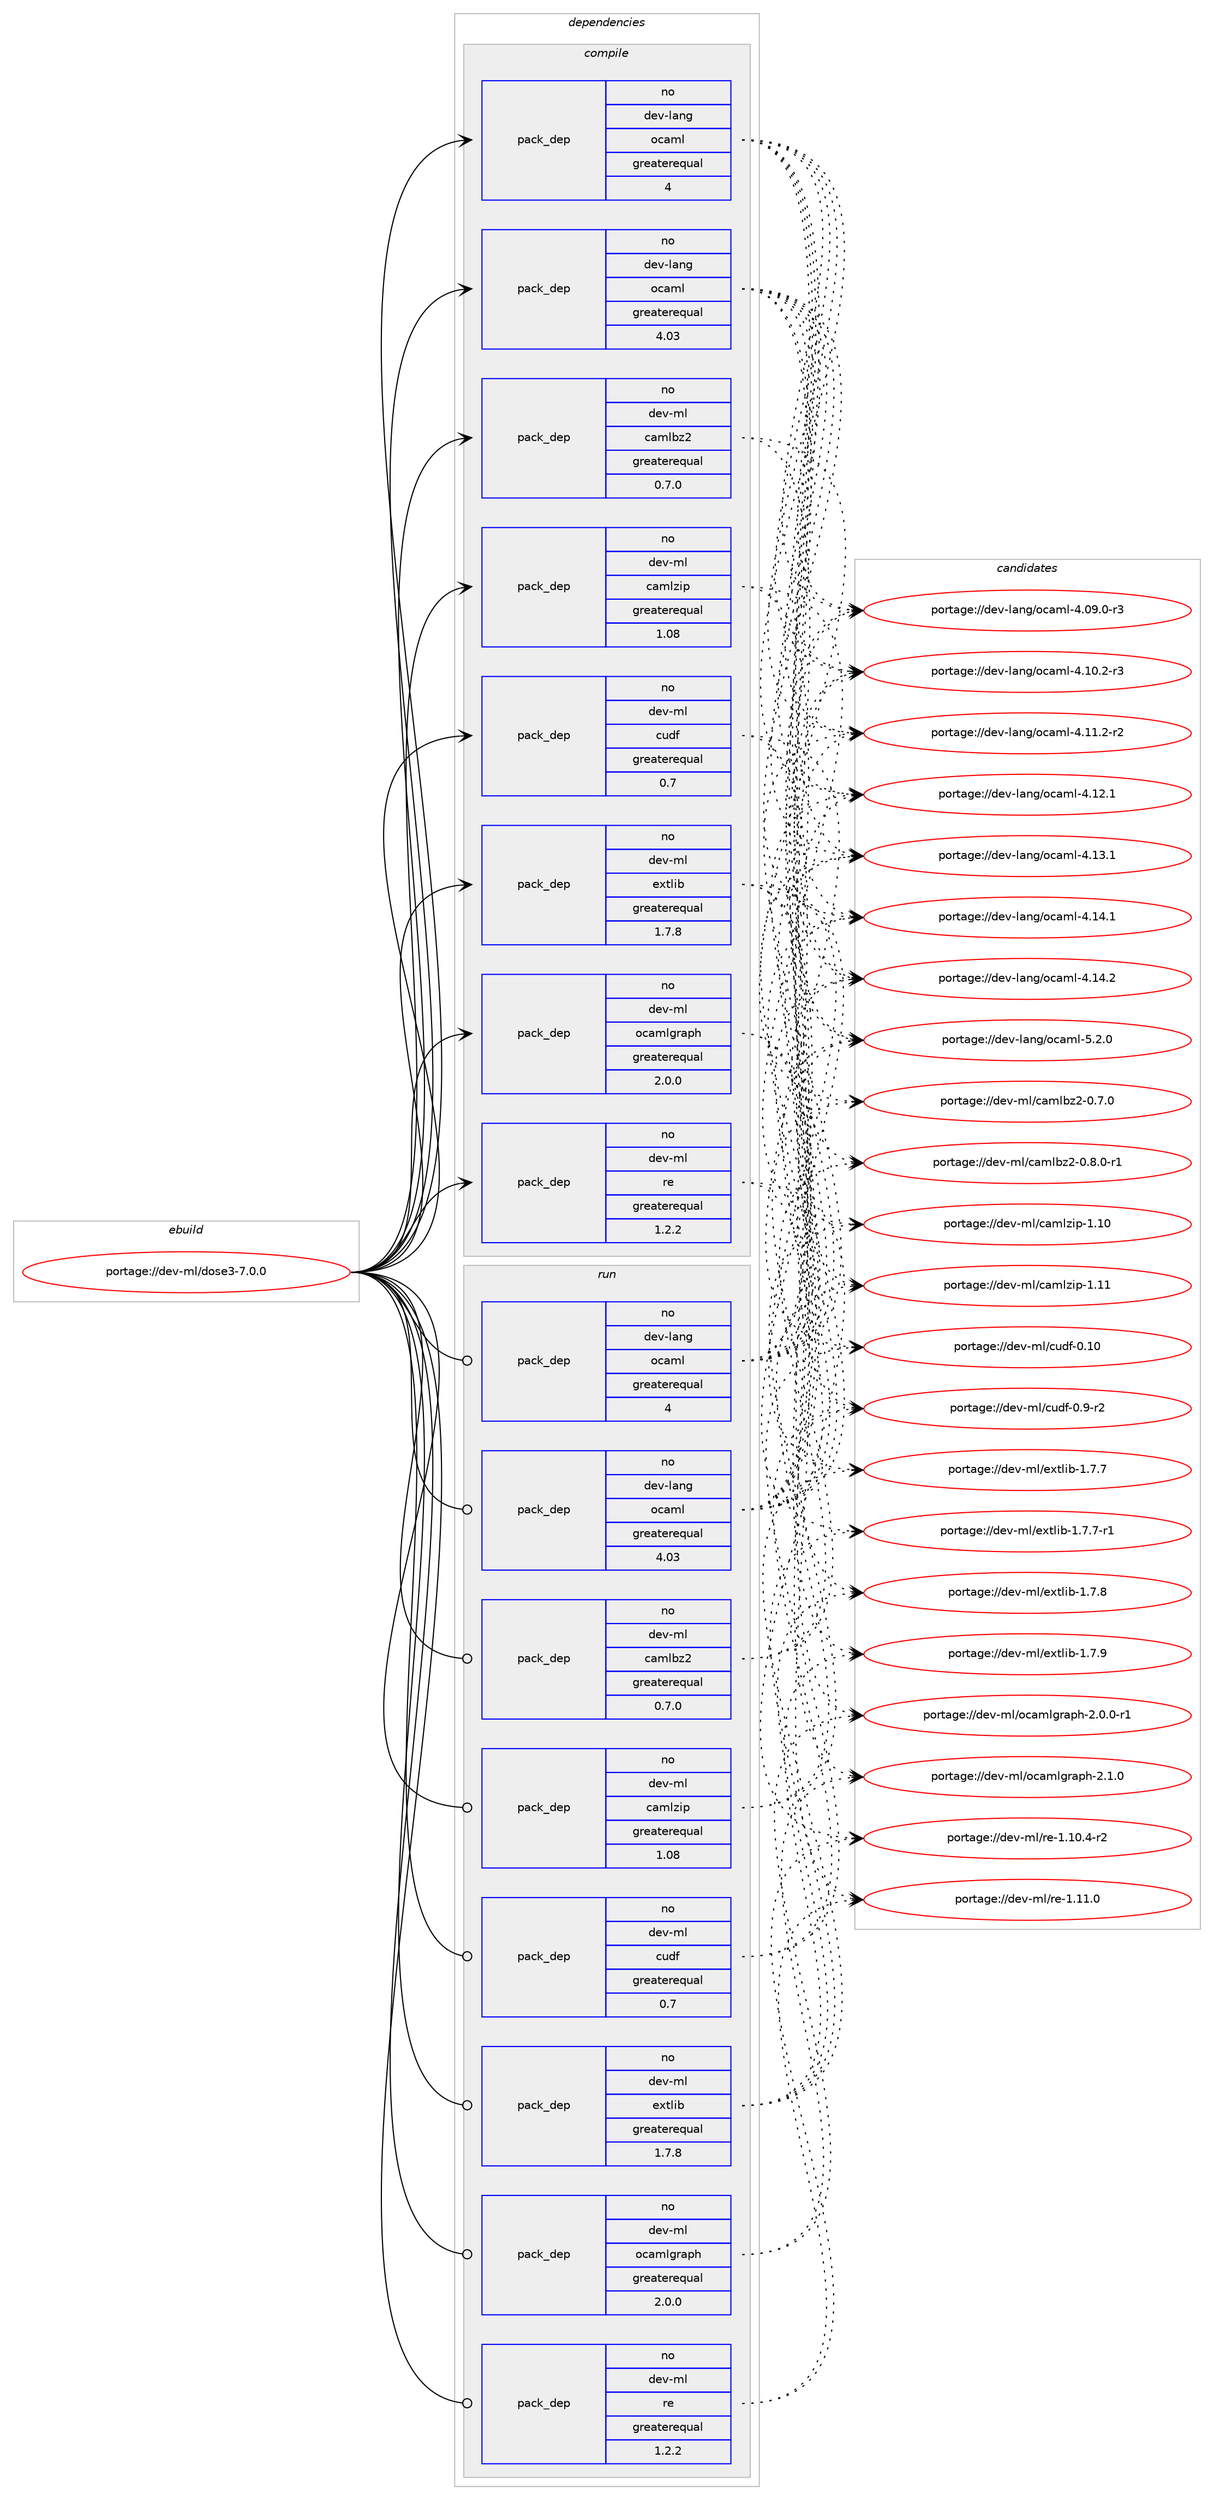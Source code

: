 digraph prolog {

# *************
# Graph options
# *************

newrank=true;
concentrate=true;
compound=true;
graph [rankdir=LR,fontname=Helvetica,fontsize=10,ranksep=1.5];#, ranksep=2.5, nodesep=0.2];
edge  [arrowhead=vee];
node  [fontname=Helvetica,fontsize=10];

# **********
# The ebuild
# **********

subgraph cluster_leftcol {
color=gray;
rank=same;
label=<<i>ebuild</i>>;
id [label="portage://dev-ml/dose3-7.0.0", color=red, width=4, href="../dev-ml/dose3-7.0.0.svg"];
}

# ****************
# The dependencies
# ****************

subgraph cluster_midcol {
color=gray;
label=<<i>dependencies</i>>;
subgraph cluster_compile {
fillcolor="#eeeeee";
style=filled;
label=<<i>compile</i>>;
# *** BEGIN UNKNOWN DEPENDENCY TYPE (TODO) ***
# id -> package_dependency(portage://dev-ml/dose3-7.0.0,install,no,app-arch,rpm,none,[,,],[],[])
# *** END UNKNOWN DEPENDENCY TYPE (TODO) ***

subgraph pack30053 {
dependency59667 [label=<<TABLE BORDER="0" CELLBORDER="1" CELLSPACING="0" CELLPADDING="4" WIDTH="220"><TR><TD ROWSPAN="6" CELLPADDING="30">pack_dep</TD></TR><TR><TD WIDTH="110">no</TD></TR><TR><TD>dev-lang</TD></TR><TR><TD>ocaml</TD></TR><TR><TD>greaterequal</TD></TR><TR><TD>4</TD></TR></TABLE>>, shape=none, color=blue];
}
id:e -> dependency59667:w [weight=20,style="solid",arrowhead="vee"];
subgraph pack30054 {
dependency59668 [label=<<TABLE BORDER="0" CELLBORDER="1" CELLSPACING="0" CELLPADDING="4" WIDTH="220"><TR><TD ROWSPAN="6" CELLPADDING="30">pack_dep</TD></TR><TR><TD WIDTH="110">no</TD></TR><TR><TD>dev-lang</TD></TR><TR><TD>ocaml</TD></TR><TR><TD>greaterequal</TD></TR><TR><TD>4.03</TD></TR></TABLE>>, shape=none, color=blue];
}
id:e -> dependency59668:w [weight=20,style="solid",arrowhead="vee"];
subgraph pack30055 {
dependency59669 [label=<<TABLE BORDER="0" CELLBORDER="1" CELLSPACING="0" CELLPADDING="4" WIDTH="220"><TR><TD ROWSPAN="6" CELLPADDING="30">pack_dep</TD></TR><TR><TD WIDTH="110">no</TD></TR><TR><TD>dev-ml</TD></TR><TR><TD>camlbz2</TD></TR><TR><TD>greaterequal</TD></TR><TR><TD>0.7.0</TD></TR></TABLE>>, shape=none, color=blue];
}
id:e -> dependency59669:w [weight=20,style="solid",arrowhead="vee"];
subgraph pack30056 {
dependency59670 [label=<<TABLE BORDER="0" CELLBORDER="1" CELLSPACING="0" CELLPADDING="4" WIDTH="220"><TR><TD ROWSPAN="6" CELLPADDING="30">pack_dep</TD></TR><TR><TD WIDTH="110">no</TD></TR><TR><TD>dev-ml</TD></TR><TR><TD>camlzip</TD></TR><TR><TD>greaterequal</TD></TR><TR><TD>1.08</TD></TR></TABLE>>, shape=none, color=blue];
}
id:e -> dependency59670:w [weight=20,style="solid",arrowhead="vee"];
subgraph pack30057 {
dependency59671 [label=<<TABLE BORDER="0" CELLBORDER="1" CELLSPACING="0" CELLPADDING="4" WIDTH="220"><TR><TD ROWSPAN="6" CELLPADDING="30">pack_dep</TD></TR><TR><TD WIDTH="110">no</TD></TR><TR><TD>dev-ml</TD></TR><TR><TD>cudf</TD></TR><TR><TD>greaterequal</TD></TR><TR><TD>0.7</TD></TR></TABLE>>, shape=none, color=blue];
}
id:e -> dependency59671:w [weight=20,style="solid",arrowhead="vee"];
# *** BEGIN UNKNOWN DEPENDENCY TYPE (TODO) ***
# id -> package_dependency(portage://dev-ml/dose3-7.0.0,install,no,dev-ml,dune,none,[,,],any_same_slot,[])
# *** END UNKNOWN DEPENDENCY TYPE (TODO) ***

subgraph pack30058 {
dependency59672 [label=<<TABLE BORDER="0" CELLBORDER="1" CELLSPACING="0" CELLPADDING="4" WIDTH="220"><TR><TD ROWSPAN="6" CELLPADDING="30">pack_dep</TD></TR><TR><TD WIDTH="110">no</TD></TR><TR><TD>dev-ml</TD></TR><TR><TD>extlib</TD></TR><TR><TD>greaterequal</TD></TR><TR><TD>1.7.8</TD></TR></TABLE>>, shape=none, color=blue];
}
id:e -> dependency59672:w [weight=20,style="solid",arrowhead="vee"];
# *** BEGIN UNKNOWN DEPENDENCY TYPE (TODO) ***
# id -> package_dependency(portage://dev-ml/dose3-7.0.0,install,no,dev-ml,ocaml-base64,none,[,,],any_same_slot,[use(equal(ocamlopt),none)])
# *** END UNKNOWN DEPENDENCY TYPE (TODO) ***

# *** BEGIN UNKNOWN DEPENDENCY TYPE (TODO) ***
# id -> package_dependency(portage://dev-ml/dose3-7.0.0,install,no,dev-ml,ocaml-expat,none,[,,],any_same_slot,[use(equal(ocamlopt),none)])
# *** END UNKNOWN DEPENDENCY TYPE (TODO) ***

subgraph pack30059 {
dependency59673 [label=<<TABLE BORDER="0" CELLBORDER="1" CELLSPACING="0" CELLPADDING="4" WIDTH="220"><TR><TD ROWSPAN="6" CELLPADDING="30">pack_dep</TD></TR><TR><TD WIDTH="110">no</TD></TR><TR><TD>dev-ml</TD></TR><TR><TD>ocamlgraph</TD></TR><TR><TD>greaterequal</TD></TR><TR><TD>2.0.0</TD></TR></TABLE>>, shape=none, color=blue];
}
id:e -> dependency59673:w [weight=20,style="solid",arrowhead="vee"];
# *** BEGIN UNKNOWN DEPENDENCY TYPE (TODO) ***
# id -> package_dependency(portage://dev-ml/dose3-7.0.0,install,no,dev-ml,parmap,none,[,,],any_same_slot,[use(equal(ocamlopt),none)])
# *** END UNKNOWN DEPENDENCY TYPE (TODO) ***

subgraph pack30060 {
dependency59674 [label=<<TABLE BORDER="0" CELLBORDER="1" CELLSPACING="0" CELLPADDING="4" WIDTH="220"><TR><TD ROWSPAN="6" CELLPADDING="30">pack_dep</TD></TR><TR><TD WIDTH="110">no</TD></TR><TR><TD>dev-ml</TD></TR><TR><TD>re</TD></TR><TR><TD>greaterequal</TD></TR><TR><TD>1.2.2</TD></TR></TABLE>>, shape=none, color=blue];
}
id:e -> dependency59674:w [weight=20,style="solid",arrowhead="vee"];
# *** BEGIN UNKNOWN DEPENDENCY TYPE (TODO) ***
# id -> package_dependency(portage://dev-ml/dose3-7.0.0,install,no,dev-ml,xml-light,none,[,,],any_same_slot,[use(equal(ocamlopt),none)])
# *** END UNKNOWN DEPENDENCY TYPE (TODO) ***

}
subgraph cluster_compileandrun {
fillcolor="#eeeeee";
style=filled;
label=<<i>compile and run</i>>;
}
subgraph cluster_run {
fillcolor="#eeeeee";
style=filled;
label=<<i>run</i>>;
# *** BEGIN UNKNOWN DEPENDENCY TYPE (TODO) ***
# id -> package_dependency(portage://dev-ml/dose3-7.0.0,run,no,app-arch,rpm,none,[,,],[],[])
# *** END UNKNOWN DEPENDENCY TYPE (TODO) ***

subgraph pack30061 {
dependency59675 [label=<<TABLE BORDER="0" CELLBORDER="1" CELLSPACING="0" CELLPADDING="4" WIDTH="220"><TR><TD ROWSPAN="6" CELLPADDING="30">pack_dep</TD></TR><TR><TD WIDTH="110">no</TD></TR><TR><TD>dev-lang</TD></TR><TR><TD>ocaml</TD></TR><TR><TD>greaterequal</TD></TR><TR><TD>4</TD></TR></TABLE>>, shape=none, color=blue];
}
id:e -> dependency59675:w [weight=20,style="solid",arrowhead="odot"];
subgraph pack30062 {
dependency59676 [label=<<TABLE BORDER="0" CELLBORDER="1" CELLSPACING="0" CELLPADDING="4" WIDTH="220"><TR><TD ROWSPAN="6" CELLPADDING="30">pack_dep</TD></TR><TR><TD WIDTH="110">no</TD></TR><TR><TD>dev-lang</TD></TR><TR><TD>ocaml</TD></TR><TR><TD>greaterequal</TD></TR><TR><TD>4.03</TD></TR></TABLE>>, shape=none, color=blue];
}
id:e -> dependency59676:w [weight=20,style="solid",arrowhead="odot"];
subgraph pack30063 {
dependency59677 [label=<<TABLE BORDER="0" CELLBORDER="1" CELLSPACING="0" CELLPADDING="4" WIDTH="220"><TR><TD ROWSPAN="6" CELLPADDING="30">pack_dep</TD></TR><TR><TD WIDTH="110">no</TD></TR><TR><TD>dev-ml</TD></TR><TR><TD>camlbz2</TD></TR><TR><TD>greaterequal</TD></TR><TR><TD>0.7.0</TD></TR></TABLE>>, shape=none, color=blue];
}
id:e -> dependency59677:w [weight=20,style="solid",arrowhead="odot"];
subgraph pack30064 {
dependency59678 [label=<<TABLE BORDER="0" CELLBORDER="1" CELLSPACING="0" CELLPADDING="4" WIDTH="220"><TR><TD ROWSPAN="6" CELLPADDING="30">pack_dep</TD></TR><TR><TD WIDTH="110">no</TD></TR><TR><TD>dev-ml</TD></TR><TR><TD>camlzip</TD></TR><TR><TD>greaterequal</TD></TR><TR><TD>1.08</TD></TR></TABLE>>, shape=none, color=blue];
}
id:e -> dependency59678:w [weight=20,style="solid",arrowhead="odot"];
subgraph pack30065 {
dependency59679 [label=<<TABLE BORDER="0" CELLBORDER="1" CELLSPACING="0" CELLPADDING="4" WIDTH="220"><TR><TD ROWSPAN="6" CELLPADDING="30">pack_dep</TD></TR><TR><TD WIDTH="110">no</TD></TR><TR><TD>dev-ml</TD></TR><TR><TD>cudf</TD></TR><TR><TD>greaterequal</TD></TR><TR><TD>0.7</TD></TR></TABLE>>, shape=none, color=blue];
}
id:e -> dependency59679:w [weight=20,style="solid",arrowhead="odot"];
# *** BEGIN UNKNOWN DEPENDENCY TYPE (TODO) ***
# id -> package_dependency(portage://dev-ml/dose3-7.0.0,run,no,dev-ml,dune,none,[,,],any_same_slot,[])
# *** END UNKNOWN DEPENDENCY TYPE (TODO) ***

subgraph pack30066 {
dependency59680 [label=<<TABLE BORDER="0" CELLBORDER="1" CELLSPACING="0" CELLPADDING="4" WIDTH="220"><TR><TD ROWSPAN="6" CELLPADDING="30">pack_dep</TD></TR><TR><TD WIDTH="110">no</TD></TR><TR><TD>dev-ml</TD></TR><TR><TD>extlib</TD></TR><TR><TD>greaterequal</TD></TR><TR><TD>1.7.8</TD></TR></TABLE>>, shape=none, color=blue];
}
id:e -> dependency59680:w [weight=20,style="solid",arrowhead="odot"];
# *** BEGIN UNKNOWN DEPENDENCY TYPE (TODO) ***
# id -> package_dependency(portage://dev-ml/dose3-7.0.0,run,no,dev-ml,ocaml-base64,none,[,,],any_same_slot,[use(equal(ocamlopt),none)])
# *** END UNKNOWN DEPENDENCY TYPE (TODO) ***

# *** BEGIN UNKNOWN DEPENDENCY TYPE (TODO) ***
# id -> package_dependency(portage://dev-ml/dose3-7.0.0,run,no,dev-ml,ocaml-expat,none,[,,],any_same_slot,[use(equal(ocamlopt),none)])
# *** END UNKNOWN DEPENDENCY TYPE (TODO) ***

subgraph pack30067 {
dependency59681 [label=<<TABLE BORDER="0" CELLBORDER="1" CELLSPACING="0" CELLPADDING="4" WIDTH="220"><TR><TD ROWSPAN="6" CELLPADDING="30">pack_dep</TD></TR><TR><TD WIDTH="110">no</TD></TR><TR><TD>dev-ml</TD></TR><TR><TD>ocamlgraph</TD></TR><TR><TD>greaterequal</TD></TR><TR><TD>2.0.0</TD></TR></TABLE>>, shape=none, color=blue];
}
id:e -> dependency59681:w [weight=20,style="solid",arrowhead="odot"];
# *** BEGIN UNKNOWN DEPENDENCY TYPE (TODO) ***
# id -> package_dependency(portage://dev-ml/dose3-7.0.0,run,no,dev-ml,parmap,none,[,,],any_same_slot,[use(equal(ocamlopt),none)])
# *** END UNKNOWN DEPENDENCY TYPE (TODO) ***

subgraph pack30068 {
dependency59682 [label=<<TABLE BORDER="0" CELLBORDER="1" CELLSPACING="0" CELLPADDING="4" WIDTH="220"><TR><TD ROWSPAN="6" CELLPADDING="30">pack_dep</TD></TR><TR><TD WIDTH="110">no</TD></TR><TR><TD>dev-ml</TD></TR><TR><TD>re</TD></TR><TR><TD>greaterequal</TD></TR><TR><TD>1.2.2</TD></TR></TABLE>>, shape=none, color=blue];
}
id:e -> dependency59682:w [weight=20,style="solid",arrowhead="odot"];
# *** BEGIN UNKNOWN DEPENDENCY TYPE (TODO) ***
# id -> package_dependency(portage://dev-ml/dose3-7.0.0,run,no,dev-ml,xml-light,none,[,,],any_same_slot,[use(equal(ocamlopt),none)])
# *** END UNKNOWN DEPENDENCY TYPE (TODO) ***

}
}

# **************
# The candidates
# **************

subgraph cluster_choices {
rank=same;
color=gray;
label=<<i>candidates</i>>;

subgraph choice30053 {
color=black;
nodesep=1;
choice1001011184510897110103471119997109108455246485746484511451 [label="portage://dev-lang/ocaml-4.09.0-r3", color=red, width=4,href="../dev-lang/ocaml-4.09.0-r3.svg"];
choice1001011184510897110103471119997109108455246494846504511451 [label="portage://dev-lang/ocaml-4.10.2-r3", color=red, width=4,href="../dev-lang/ocaml-4.10.2-r3.svg"];
choice1001011184510897110103471119997109108455246494946504511450 [label="portage://dev-lang/ocaml-4.11.2-r2", color=red, width=4,href="../dev-lang/ocaml-4.11.2-r2.svg"];
choice100101118451089711010347111999710910845524649504649 [label="portage://dev-lang/ocaml-4.12.1", color=red, width=4,href="../dev-lang/ocaml-4.12.1.svg"];
choice100101118451089711010347111999710910845524649514649 [label="portage://dev-lang/ocaml-4.13.1", color=red, width=4,href="../dev-lang/ocaml-4.13.1.svg"];
choice100101118451089711010347111999710910845524649524649 [label="portage://dev-lang/ocaml-4.14.1", color=red, width=4,href="../dev-lang/ocaml-4.14.1.svg"];
choice100101118451089711010347111999710910845524649524650 [label="portage://dev-lang/ocaml-4.14.2", color=red, width=4,href="../dev-lang/ocaml-4.14.2.svg"];
choice1001011184510897110103471119997109108455346504648 [label="portage://dev-lang/ocaml-5.2.0", color=red, width=4,href="../dev-lang/ocaml-5.2.0.svg"];
dependency59667:e -> choice1001011184510897110103471119997109108455246485746484511451:w [style=dotted,weight="100"];
dependency59667:e -> choice1001011184510897110103471119997109108455246494846504511451:w [style=dotted,weight="100"];
dependency59667:e -> choice1001011184510897110103471119997109108455246494946504511450:w [style=dotted,weight="100"];
dependency59667:e -> choice100101118451089711010347111999710910845524649504649:w [style=dotted,weight="100"];
dependency59667:e -> choice100101118451089711010347111999710910845524649514649:w [style=dotted,weight="100"];
dependency59667:e -> choice100101118451089711010347111999710910845524649524649:w [style=dotted,weight="100"];
dependency59667:e -> choice100101118451089711010347111999710910845524649524650:w [style=dotted,weight="100"];
dependency59667:e -> choice1001011184510897110103471119997109108455346504648:w [style=dotted,weight="100"];
}
subgraph choice30054 {
color=black;
nodesep=1;
choice1001011184510897110103471119997109108455246485746484511451 [label="portage://dev-lang/ocaml-4.09.0-r3", color=red, width=4,href="../dev-lang/ocaml-4.09.0-r3.svg"];
choice1001011184510897110103471119997109108455246494846504511451 [label="portage://dev-lang/ocaml-4.10.2-r3", color=red, width=4,href="../dev-lang/ocaml-4.10.2-r3.svg"];
choice1001011184510897110103471119997109108455246494946504511450 [label="portage://dev-lang/ocaml-4.11.2-r2", color=red, width=4,href="../dev-lang/ocaml-4.11.2-r2.svg"];
choice100101118451089711010347111999710910845524649504649 [label="portage://dev-lang/ocaml-4.12.1", color=red, width=4,href="../dev-lang/ocaml-4.12.1.svg"];
choice100101118451089711010347111999710910845524649514649 [label="portage://dev-lang/ocaml-4.13.1", color=red, width=4,href="../dev-lang/ocaml-4.13.1.svg"];
choice100101118451089711010347111999710910845524649524649 [label="portage://dev-lang/ocaml-4.14.1", color=red, width=4,href="../dev-lang/ocaml-4.14.1.svg"];
choice100101118451089711010347111999710910845524649524650 [label="portage://dev-lang/ocaml-4.14.2", color=red, width=4,href="../dev-lang/ocaml-4.14.2.svg"];
choice1001011184510897110103471119997109108455346504648 [label="portage://dev-lang/ocaml-5.2.0", color=red, width=4,href="../dev-lang/ocaml-5.2.0.svg"];
dependency59668:e -> choice1001011184510897110103471119997109108455246485746484511451:w [style=dotted,weight="100"];
dependency59668:e -> choice1001011184510897110103471119997109108455246494846504511451:w [style=dotted,weight="100"];
dependency59668:e -> choice1001011184510897110103471119997109108455246494946504511450:w [style=dotted,weight="100"];
dependency59668:e -> choice100101118451089711010347111999710910845524649504649:w [style=dotted,weight="100"];
dependency59668:e -> choice100101118451089711010347111999710910845524649514649:w [style=dotted,weight="100"];
dependency59668:e -> choice100101118451089711010347111999710910845524649524649:w [style=dotted,weight="100"];
dependency59668:e -> choice100101118451089711010347111999710910845524649524650:w [style=dotted,weight="100"];
dependency59668:e -> choice1001011184510897110103471119997109108455346504648:w [style=dotted,weight="100"];
}
subgraph choice30055 {
color=black;
nodesep=1;
choice100101118451091084799971091089812250454846554648 [label="portage://dev-ml/camlbz2-0.7.0", color=red, width=4,href="../dev-ml/camlbz2-0.7.0.svg"];
choice1001011184510910847999710910898122504548465646484511449 [label="portage://dev-ml/camlbz2-0.8.0-r1", color=red, width=4,href="../dev-ml/camlbz2-0.8.0-r1.svg"];
dependency59669:e -> choice100101118451091084799971091089812250454846554648:w [style=dotted,weight="100"];
dependency59669:e -> choice1001011184510910847999710910898122504548465646484511449:w [style=dotted,weight="100"];
}
subgraph choice30056 {
color=black;
nodesep=1;
choice100101118451091084799971091081221051124549464948 [label="portage://dev-ml/camlzip-1.10", color=red, width=4,href="../dev-ml/camlzip-1.10.svg"];
choice100101118451091084799971091081221051124549464949 [label="portage://dev-ml/camlzip-1.11", color=red, width=4,href="../dev-ml/camlzip-1.11.svg"];
dependency59670:e -> choice100101118451091084799971091081221051124549464948:w [style=dotted,weight="100"];
dependency59670:e -> choice100101118451091084799971091081221051124549464949:w [style=dotted,weight="100"];
}
subgraph choice30057 {
color=black;
nodesep=1;
choice1001011184510910847991171001024548464948 [label="portage://dev-ml/cudf-0.10", color=red, width=4,href="../dev-ml/cudf-0.10.svg"];
choice100101118451091084799117100102454846574511450 [label="portage://dev-ml/cudf-0.9-r2", color=red, width=4,href="../dev-ml/cudf-0.9-r2.svg"];
dependency59671:e -> choice1001011184510910847991171001024548464948:w [style=dotted,weight="100"];
dependency59671:e -> choice100101118451091084799117100102454846574511450:w [style=dotted,weight="100"];
}
subgraph choice30058 {
color=black;
nodesep=1;
choice100101118451091084710112011610810598454946554655 [label="portage://dev-ml/extlib-1.7.7", color=red, width=4,href="../dev-ml/extlib-1.7.7.svg"];
choice1001011184510910847101120116108105984549465546554511449 [label="portage://dev-ml/extlib-1.7.7-r1", color=red, width=4,href="../dev-ml/extlib-1.7.7-r1.svg"];
choice100101118451091084710112011610810598454946554656 [label="portage://dev-ml/extlib-1.7.8", color=red, width=4,href="../dev-ml/extlib-1.7.8.svg"];
choice100101118451091084710112011610810598454946554657 [label="portage://dev-ml/extlib-1.7.9", color=red, width=4,href="../dev-ml/extlib-1.7.9.svg"];
dependency59672:e -> choice100101118451091084710112011610810598454946554655:w [style=dotted,weight="100"];
dependency59672:e -> choice1001011184510910847101120116108105984549465546554511449:w [style=dotted,weight="100"];
dependency59672:e -> choice100101118451091084710112011610810598454946554656:w [style=dotted,weight="100"];
dependency59672:e -> choice100101118451091084710112011610810598454946554657:w [style=dotted,weight="100"];
}
subgraph choice30059 {
color=black;
nodesep=1;
choice10010111845109108471119997109108103114971121044550464846484511449 [label="portage://dev-ml/ocamlgraph-2.0.0-r1", color=red, width=4,href="../dev-ml/ocamlgraph-2.0.0-r1.svg"];
choice1001011184510910847111999710910810311497112104455046494648 [label="portage://dev-ml/ocamlgraph-2.1.0", color=red, width=4,href="../dev-ml/ocamlgraph-2.1.0.svg"];
dependency59673:e -> choice10010111845109108471119997109108103114971121044550464846484511449:w [style=dotted,weight="100"];
dependency59673:e -> choice1001011184510910847111999710910810311497112104455046494648:w [style=dotted,weight="100"];
}
subgraph choice30060 {
color=black;
nodesep=1;
choice1001011184510910847114101454946494846524511450 [label="portage://dev-ml/re-1.10.4-r2", color=red, width=4,href="../dev-ml/re-1.10.4-r2.svg"];
choice100101118451091084711410145494649494648 [label="portage://dev-ml/re-1.11.0", color=red, width=4,href="../dev-ml/re-1.11.0.svg"];
dependency59674:e -> choice1001011184510910847114101454946494846524511450:w [style=dotted,weight="100"];
dependency59674:e -> choice100101118451091084711410145494649494648:w [style=dotted,weight="100"];
}
subgraph choice30061 {
color=black;
nodesep=1;
choice1001011184510897110103471119997109108455246485746484511451 [label="portage://dev-lang/ocaml-4.09.0-r3", color=red, width=4,href="../dev-lang/ocaml-4.09.0-r3.svg"];
choice1001011184510897110103471119997109108455246494846504511451 [label="portage://dev-lang/ocaml-4.10.2-r3", color=red, width=4,href="../dev-lang/ocaml-4.10.2-r3.svg"];
choice1001011184510897110103471119997109108455246494946504511450 [label="portage://dev-lang/ocaml-4.11.2-r2", color=red, width=4,href="../dev-lang/ocaml-4.11.2-r2.svg"];
choice100101118451089711010347111999710910845524649504649 [label="portage://dev-lang/ocaml-4.12.1", color=red, width=4,href="../dev-lang/ocaml-4.12.1.svg"];
choice100101118451089711010347111999710910845524649514649 [label="portage://dev-lang/ocaml-4.13.1", color=red, width=4,href="../dev-lang/ocaml-4.13.1.svg"];
choice100101118451089711010347111999710910845524649524649 [label="portage://dev-lang/ocaml-4.14.1", color=red, width=4,href="../dev-lang/ocaml-4.14.1.svg"];
choice100101118451089711010347111999710910845524649524650 [label="portage://dev-lang/ocaml-4.14.2", color=red, width=4,href="../dev-lang/ocaml-4.14.2.svg"];
choice1001011184510897110103471119997109108455346504648 [label="portage://dev-lang/ocaml-5.2.0", color=red, width=4,href="../dev-lang/ocaml-5.2.0.svg"];
dependency59675:e -> choice1001011184510897110103471119997109108455246485746484511451:w [style=dotted,weight="100"];
dependency59675:e -> choice1001011184510897110103471119997109108455246494846504511451:w [style=dotted,weight="100"];
dependency59675:e -> choice1001011184510897110103471119997109108455246494946504511450:w [style=dotted,weight="100"];
dependency59675:e -> choice100101118451089711010347111999710910845524649504649:w [style=dotted,weight="100"];
dependency59675:e -> choice100101118451089711010347111999710910845524649514649:w [style=dotted,weight="100"];
dependency59675:e -> choice100101118451089711010347111999710910845524649524649:w [style=dotted,weight="100"];
dependency59675:e -> choice100101118451089711010347111999710910845524649524650:w [style=dotted,weight="100"];
dependency59675:e -> choice1001011184510897110103471119997109108455346504648:w [style=dotted,weight="100"];
}
subgraph choice30062 {
color=black;
nodesep=1;
choice1001011184510897110103471119997109108455246485746484511451 [label="portage://dev-lang/ocaml-4.09.0-r3", color=red, width=4,href="../dev-lang/ocaml-4.09.0-r3.svg"];
choice1001011184510897110103471119997109108455246494846504511451 [label="portage://dev-lang/ocaml-4.10.2-r3", color=red, width=4,href="../dev-lang/ocaml-4.10.2-r3.svg"];
choice1001011184510897110103471119997109108455246494946504511450 [label="portage://dev-lang/ocaml-4.11.2-r2", color=red, width=4,href="../dev-lang/ocaml-4.11.2-r2.svg"];
choice100101118451089711010347111999710910845524649504649 [label="portage://dev-lang/ocaml-4.12.1", color=red, width=4,href="../dev-lang/ocaml-4.12.1.svg"];
choice100101118451089711010347111999710910845524649514649 [label="portage://dev-lang/ocaml-4.13.1", color=red, width=4,href="../dev-lang/ocaml-4.13.1.svg"];
choice100101118451089711010347111999710910845524649524649 [label="portage://dev-lang/ocaml-4.14.1", color=red, width=4,href="../dev-lang/ocaml-4.14.1.svg"];
choice100101118451089711010347111999710910845524649524650 [label="portage://dev-lang/ocaml-4.14.2", color=red, width=4,href="../dev-lang/ocaml-4.14.2.svg"];
choice1001011184510897110103471119997109108455346504648 [label="portage://dev-lang/ocaml-5.2.0", color=red, width=4,href="../dev-lang/ocaml-5.2.0.svg"];
dependency59676:e -> choice1001011184510897110103471119997109108455246485746484511451:w [style=dotted,weight="100"];
dependency59676:e -> choice1001011184510897110103471119997109108455246494846504511451:w [style=dotted,weight="100"];
dependency59676:e -> choice1001011184510897110103471119997109108455246494946504511450:w [style=dotted,weight="100"];
dependency59676:e -> choice100101118451089711010347111999710910845524649504649:w [style=dotted,weight="100"];
dependency59676:e -> choice100101118451089711010347111999710910845524649514649:w [style=dotted,weight="100"];
dependency59676:e -> choice100101118451089711010347111999710910845524649524649:w [style=dotted,weight="100"];
dependency59676:e -> choice100101118451089711010347111999710910845524649524650:w [style=dotted,weight="100"];
dependency59676:e -> choice1001011184510897110103471119997109108455346504648:w [style=dotted,weight="100"];
}
subgraph choice30063 {
color=black;
nodesep=1;
choice100101118451091084799971091089812250454846554648 [label="portage://dev-ml/camlbz2-0.7.0", color=red, width=4,href="../dev-ml/camlbz2-0.7.0.svg"];
choice1001011184510910847999710910898122504548465646484511449 [label="portage://dev-ml/camlbz2-0.8.0-r1", color=red, width=4,href="../dev-ml/camlbz2-0.8.0-r1.svg"];
dependency59677:e -> choice100101118451091084799971091089812250454846554648:w [style=dotted,weight="100"];
dependency59677:e -> choice1001011184510910847999710910898122504548465646484511449:w [style=dotted,weight="100"];
}
subgraph choice30064 {
color=black;
nodesep=1;
choice100101118451091084799971091081221051124549464948 [label="portage://dev-ml/camlzip-1.10", color=red, width=4,href="../dev-ml/camlzip-1.10.svg"];
choice100101118451091084799971091081221051124549464949 [label="portage://dev-ml/camlzip-1.11", color=red, width=4,href="../dev-ml/camlzip-1.11.svg"];
dependency59678:e -> choice100101118451091084799971091081221051124549464948:w [style=dotted,weight="100"];
dependency59678:e -> choice100101118451091084799971091081221051124549464949:w [style=dotted,weight="100"];
}
subgraph choice30065 {
color=black;
nodesep=1;
choice1001011184510910847991171001024548464948 [label="portage://dev-ml/cudf-0.10", color=red, width=4,href="../dev-ml/cudf-0.10.svg"];
choice100101118451091084799117100102454846574511450 [label="portage://dev-ml/cudf-0.9-r2", color=red, width=4,href="../dev-ml/cudf-0.9-r2.svg"];
dependency59679:e -> choice1001011184510910847991171001024548464948:w [style=dotted,weight="100"];
dependency59679:e -> choice100101118451091084799117100102454846574511450:w [style=dotted,weight="100"];
}
subgraph choice30066 {
color=black;
nodesep=1;
choice100101118451091084710112011610810598454946554655 [label="portage://dev-ml/extlib-1.7.7", color=red, width=4,href="../dev-ml/extlib-1.7.7.svg"];
choice1001011184510910847101120116108105984549465546554511449 [label="portage://dev-ml/extlib-1.7.7-r1", color=red, width=4,href="../dev-ml/extlib-1.7.7-r1.svg"];
choice100101118451091084710112011610810598454946554656 [label="portage://dev-ml/extlib-1.7.8", color=red, width=4,href="../dev-ml/extlib-1.7.8.svg"];
choice100101118451091084710112011610810598454946554657 [label="portage://dev-ml/extlib-1.7.9", color=red, width=4,href="../dev-ml/extlib-1.7.9.svg"];
dependency59680:e -> choice100101118451091084710112011610810598454946554655:w [style=dotted,weight="100"];
dependency59680:e -> choice1001011184510910847101120116108105984549465546554511449:w [style=dotted,weight="100"];
dependency59680:e -> choice100101118451091084710112011610810598454946554656:w [style=dotted,weight="100"];
dependency59680:e -> choice100101118451091084710112011610810598454946554657:w [style=dotted,weight="100"];
}
subgraph choice30067 {
color=black;
nodesep=1;
choice10010111845109108471119997109108103114971121044550464846484511449 [label="portage://dev-ml/ocamlgraph-2.0.0-r1", color=red, width=4,href="../dev-ml/ocamlgraph-2.0.0-r1.svg"];
choice1001011184510910847111999710910810311497112104455046494648 [label="portage://dev-ml/ocamlgraph-2.1.0", color=red, width=4,href="../dev-ml/ocamlgraph-2.1.0.svg"];
dependency59681:e -> choice10010111845109108471119997109108103114971121044550464846484511449:w [style=dotted,weight="100"];
dependency59681:e -> choice1001011184510910847111999710910810311497112104455046494648:w [style=dotted,weight="100"];
}
subgraph choice30068 {
color=black;
nodesep=1;
choice1001011184510910847114101454946494846524511450 [label="portage://dev-ml/re-1.10.4-r2", color=red, width=4,href="../dev-ml/re-1.10.4-r2.svg"];
choice100101118451091084711410145494649494648 [label="portage://dev-ml/re-1.11.0", color=red, width=4,href="../dev-ml/re-1.11.0.svg"];
dependency59682:e -> choice1001011184510910847114101454946494846524511450:w [style=dotted,weight="100"];
dependency59682:e -> choice100101118451091084711410145494649494648:w [style=dotted,weight="100"];
}
}

}
